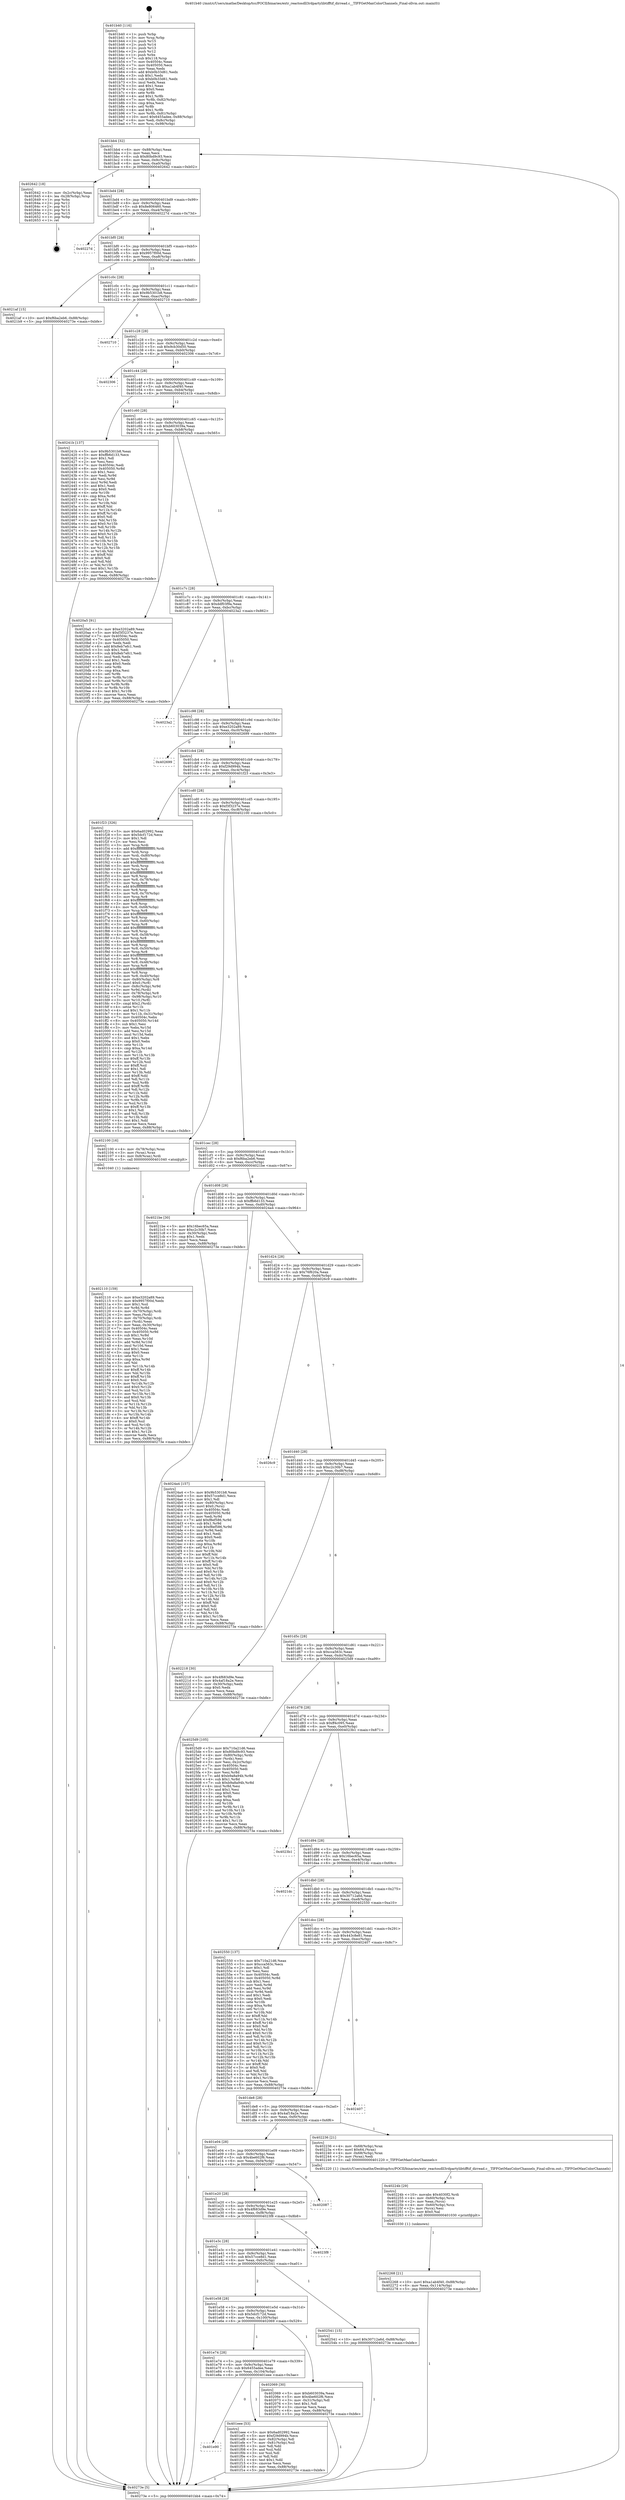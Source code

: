 digraph "0x401b40" {
  label = "0x401b40 (/mnt/c/Users/mathe/Desktop/tcc/POCII/binaries/extr_reactosdll3rdpartylibtifftif_dirread.c__TIFFGetMaxColorChannels_Final-ollvm.out::main(0))"
  labelloc = "t"
  node[shape=record]

  Entry [label="",width=0.3,height=0.3,shape=circle,fillcolor=black,style=filled]
  "0x401bb4" [label="{
     0x401bb4 [32]\l
     | [instrs]\l
     &nbsp;&nbsp;0x401bb4 \<+6\>: mov -0x88(%rbp),%eax\l
     &nbsp;&nbsp;0x401bba \<+2\>: mov %eax,%ecx\l
     &nbsp;&nbsp;0x401bbc \<+6\>: sub $0x80bd9c93,%ecx\l
     &nbsp;&nbsp;0x401bc2 \<+6\>: mov %eax,-0x9c(%rbp)\l
     &nbsp;&nbsp;0x401bc8 \<+6\>: mov %ecx,-0xa0(%rbp)\l
     &nbsp;&nbsp;0x401bce \<+6\>: je 0000000000402642 \<main+0xb02\>\l
  }"]
  "0x402642" [label="{
     0x402642 [18]\l
     | [instrs]\l
     &nbsp;&nbsp;0x402642 \<+3\>: mov -0x2c(%rbp),%eax\l
     &nbsp;&nbsp;0x402645 \<+4\>: lea -0x28(%rbp),%rsp\l
     &nbsp;&nbsp;0x402649 \<+1\>: pop %rbx\l
     &nbsp;&nbsp;0x40264a \<+2\>: pop %r12\l
     &nbsp;&nbsp;0x40264c \<+2\>: pop %r13\l
     &nbsp;&nbsp;0x40264e \<+2\>: pop %r14\l
     &nbsp;&nbsp;0x402650 \<+2\>: pop %r15\l
     &nbsp;&nbsp;0x402652 \<+1\>: pop %rbp\l
     &nbsp;&nbsp;0x402653 \<+1\>: ret\l
  }"]
  "0x401bd4" [label="{
     0x401bd4 [28]\l
     | [instrs]\l
     &nbsp;&nbsp;0x401bd4 \<+5\>: jmp 0000000000401bd9 \<main+0x99\>\l
     &nbsp;&nbsp;0x401bd9 \<+6\>: mov -0x9c(%rbp),%eax\l
     &nbsp;&nbsp;0x401bdf \<+5\>: sub $0x8e806460,%eax\l
     &nbsp;&nbsp;0x401be4 \<+6\>: mov %eax,-0xa4(%rbp)\l
     &nbsp;&nbsp;0x401bea \<+6\>: je 000000000040227d \<main+0x73d\>\l
  }"]
  Exit [label="",width=0.3,height=0.3,shape=circle,fillcolor=black,style=filled,peripheries=2]
  "0x40227d" [label="{
     0x40227d\l
  }", style=dashed]
  "0x401bf0" [label="{
     0x401bf0 [28]\l
     | [instrs]\l
     &nbsp;&nbsp;0x401bf0 \<+5\>: jmp 0000000000401bf5 \<main+0xb5\>\l
     &nbsp;&nbsp;0x401bf5 \<+6\>: mov -0x9c(%rbp),%eax\l
     &nbsp;&nbsp;0x401bfb \<+5\>: sub $0x9957f00d,%eax\l
     &nbsp;&nbsp;0x401c00 \<+6\>: mov %eax,-0xa8(%rbp)\l
     &nbsp;&nbsp;0x401c06 \<+6\>: je 00000000004021af \<main+0x66f\>\l
  }"]
  "0x402268" [label="{
     0x402268 [21]\l
     | [instrs]\l
     &nbsp;&nbsp;0x402268 \<+10\>: movl $0xa1ab4f40,-0x88(%rbp)\l
     &nbsp;&nbsp;0x402272 \<+6\>: mov %eax,-0x114(%rbp)\l
     &nbsp;&nbsp;0x402278 \<+5\>: jmp 000000000040273e \<main+0xbfe\>\l
  }"]
  "0x4021af" [label="{
     0x4021af [15]\l
     | [instrs]\l
     &nbsp;&nbsp;0x4021af \<+10\>: movl $0xf6ba2eb6,-0x88(%rbp)\l
     &nbsp;&nbsp;0x4021b9 \<+5\>: jmp 000000000040273e \<main+0xbfe\>\l
  }"]
  "0x401c0c" [label="{
     0x401c0c [28]\l
     | [instrs]\l
     &nbsp;&nbsp;0x401c0c \<+5\>: jmp 0000000000401c11 \<main+0xd1\>\l
     &nbsp;&nbsp;0x401c11 \<+6\>: mov -0x9c(%rbp),%eax\l
     &nbsp;&nbsp;0x401c17 \<+5\>: sub $0x9b5301b8,%eax\l
     &nbsp;&nbsp;0x401c1c \<+6\>: mov %eax,-0xac(%rbp)\l
     &nbsp;&nbsp;0x401c22 \<+6\>: je 0000000000402710 \<main+0xbd0\>\l
  }"]
  "0x40224b" [label="{
     0x40224b [29]\l
     | [instrs]\l
     &nbsp;&nbsp;0x40224b \<+10\>: movabs $0x4030f2,%rdi\l
     &nbsp;&nbsp;0x402255 \<+4\>: mov -0x60(%rbp),%rcx\l
     &nbsp;&nbsp;0x402259 \<+2\>: mov %eax,(%rcx)\l
     &nbsp;&nbsp;0x40225b \<+4\>: mov -0x60(%rbp),%rcx\l
     &nbsp;&nbsp;0x40225f \<+2\>: mov (%rcx),%esi\l
     &nbsp;&nbsp;0x402261 \<+2\>: mov $0x0,%al\l
     &nbsp;&nbsp;0x402263 \<+5\>: call 0000000000401030 \<printf@plt\>\l
     | [calls]\l
     &nbsp;&nbsp;0x401030 \{1\} (unknown)\l
  }"]
  "0x402710" [label="{
     0x402710\l
  }", style=dashed]
  "0x401c28" [label="{
     0x401c28 [28]\l
     | [instrs]\l
     &nbsp;&nbsp;0x401c28 \<+5\>: jmp 0000000000401c2d \<main+0xed\>\l
     &nbsp;&nbsp;0x401c2d \<+6\>: mov -0x9c(%rbp),%eax\l
     &nbsp;&nbsp;0x401c33 \<+5\>: sub $0x9cb30d50,%eax\l
     &nbsp;&nbsp;0x401c38 \<+6\>: mov %eax,-0xb0(%rbp)\l
     &nbsp;&nbsp;0x401c3e \<+6\>: je 0000000000402306 \<main+0x7c6\>\l
  }"]
  "0x402110" [label="{
     0x402110 [159]\l
     | [instrs]\l
     &nbsp;&nbsp;0x402110 \<+5\>: mov $0xe3202a89,%ecx\l
     &nbsp;&nbsp;0x402115 \<+5\>: mov $0x9957f00d,%edx\l
     &nbsp;&nbsp;0x40211a \<+3\>: mov $0x1,%sil\l
     &nbsp;&nbsp;0x40211d \<+3\>: xor %r8d,%r8d\l
     &nbsp;&nbsp;0x402120 \<+4\>: mov -0x70(%rbp),%rdi\l
     &nbsp;&nbsp;0x402124 \<+2\>: mov %eax,(%rdi)\l
     &nbsp;&nbsp;0x402126 \<+4\>: mov -0x70(%rbp),%rdi\l
     &nbsp;&nbsp;0x40212a \<+2\>: mov (%rdi),%eax\l
     &nbsp;&nbsp;0x40212c \<+3\>: mov %eax,-0x30(%rbp)\l
     &nbsp;&nbsp;0x40212f \<+7\>: mov 0x40504c,%eax\l
     &nbsp;&nbsp;0x402136 \<+8\>: mov 0x405050,%r9d\l
     &nbsp;&nbsp;0x40213e \<+4\>: sub $0x1,%r8d\l
     &nbsp;&nbsp;0x402142 \<+3\>: mov %eax,%r10d\l
     &nbsp;&nbsp;0x402145 \<+3\>: add %r8d,%r10d\l
     &nbsp;&nbsp;0x402148 \<+4\>: imul %r10d,%eax\l
     &nbsp;&nbsp;0x40214c \<+3\>: and $0x1,%eax\l
     &nbsp;&nbsp;0x40214f \<+3\>: cmp $0x0,%eax\l
     &nbsp;&nbsp;0x402152 \<+4\>: sete %r11b\l
     &nbsp;&nbsp;0x402156 \<+4\>: cmp $0xa,%r9d\l
     &nbsp;&nbsp;0x40215a \<+3\>: setl %bl\l
     &nbsp;&nbsp;0x40215d \<+3\>: mov %r11b,%r14b\l
     &nbsp;&nbsp;0x402160 \<+4\>: xor $0xff,%r14b\l
     &nbsp;&nbsp;0x402164 \<+3\>: mov %bl,%r15b\l
     &nbsp;&nbsp;0x402167 \<+4\>: xor $0xff,%r15b\l
     &nbsp;&nbsp;0x40216b \<+4\>: xor $0x0,%sil\l
     &nbsp;&nbsp;0x40216f \<+3\>: mov %r14b,%r12b\l
     &nbsp;&nbsp;0x402172 \<+4\>: and $0x0,%r12b\l
     &nbsp;&nbsp;0x402176 \<+3\>: and %sil,%r11b\l
     &nbsp;&nbsp;0x402179 \<+3\>: mov %r15b,%r13b\l
     &nbsp;&nbsp;0x40217c \<+4\>: and $0x0,%r13b\l
     &nbsp;&nbsp;0x402180 \<+3\>: and %sil,%bl\l
     &nbsp;&nbsp;0x402183 \<+3\>: or %r11b,%r12b\l
     &nbsp;&nbsp;0x402186 \<+3\>: or %bl,%r13b\l
     &nbsp;&nbsp;0x402189 \<+3\>: xor %r13b,%r12b\l
     &nbsp;&nbsp;0x40218c \<+3\>: or %r15b,%r14b\l
     &nbsp;&nbsp;0x40218f \<+4\>: xor $0xff,%r14b\l
     &nbsp;&nbsp;0x402193 \<+4\>: or $0x0,%sil\l
     &nbsp;&nbsp;0x402197 \<+3\>: and %sil,%r14b\l
     &nbsp;&nbsp;0x40219a \<+3\>: or %r14b,%r12b\l
     &nbsp;&nbsp;0x40219d \<+4\>: test $0x1,%r12b\l
     &nbsp;&nbsp;0x4021a1 \<+3\>: cmovne %edx,%ecx\l
     &nbsp;&nbsp;0x4021a4 \<+6\>: mov %ecx,-0x88(%rbp)\l
     &nbsp;&nbsp;0x4021aa \<+5\>: jmp 000000000040273e \<main+0xbfe\>\l
  }"]
  "0x402306" [label="{
     0x402306\l
  }", style=dashed]
  "0x401c44" [label="{
     0x401c44 [28]\l
     | [instrs]\l
     &nbsp;&nbsp;0x401c44 \<+5\>: jmp 0000000000401c49 \<main+0x109\>\l
     &nbsp;&nbsp;0x401c49 \<+6\>: mov -0x9c(%rbp),%eax\l
     &nbsp;&nbsp;0x401c4f \<+5\>: sub $0xa1ab4f40,%eax\l
     &nbsp;&nbsp;0x401c54 \<+6\>: mov %eax,-0xb4(%rbp)\l
     &nbsp;&nbsp;0x401c5a \<+6\>: je 000000000040241b \<main+0x8db\>\l
  }"]
  "0x401b40" [label="{
     0x401b40 [116]\l
     | [instrs]\l
     &nbsp;&nbsp;0x401b40 \<+1\>: push %rbp\l
     &nbsp;&nbsp;0x401b41 \<+3\>: mov %rsp,%rbp\l
     &nbsp;&nbsp;0x401b44 \<+2\>: push %r15\l
     &nbsp;&nbsp;0x401b46 \<+2\>: push %r14\l
     &nbsp;&nbsp;0x401b48 \<+2\>: push %r13\l
     &nbsp;&nbsp;0x401b4a \<+2\>: push %r12\l
     &nbsp;&nbsp;0x401b4c \<+1\>: push %rbx\l
     &nbsp;&nbsp;0x401b4d \<+7\>: sub $0x118,%rsp\l
     &nbsp;&nbsp;0x401b54 \<+7\>: mov 0x40504c,%eax\l
     &nbsp;&nbsp;0x401b5b \<+7\>: mov 0x405050,%ecx\l
     &nbsp;&nbsp;0x401b62 \<+2\>: mov %eax,%edx\l
     &nbsp;&nbsp;0x401b64 \<+6\>: add $0xb0b33d61,%edx\l
     &nbsp;&nbsp;0x401b6a \<+3\>: sub $0x1,%edx\l
     &nbsp;&nbsp;0x401b6d \<+6\>: sub $0xb0b33d61,%edx\l
     &nbsp;&nbsp;0x401b73 \<+3\>: imul %edx,%eax\l
     &nbsp;&nbsp;0x401b76 \<+3\>: and $0x1,%eax\l
     &nbsp;&nbsp;0x401b79 \<+3\>: cmp $0x0,%eax\l
     &nbsp;&nbsp;0x401b7c \<+4\>: sete %r8b\l
     &nbsp;&nbsp;0x401b80 \<+4\>: and $0x1,%r8b\l
     &nbsp;&nbsp;0x401b84 \<+7\>: mov %r8b,-0x82(%rbp)\l
     &nbsp;&nbsp;0x401b8b \<+3\>: cmp $0xa,%ecx\l
     &nbsp;&nbsp;0x401b8e \<+4\>: setl %r8b\l
     &nbsp;&nbsp;0x401b92 \<+4\>: and $0x1,%r8b\l
     &nbsp;&nbsp;0x401b96 \<+7\>: mov %r8b,-0x81(%rbp)\l
     &nbsp;&nbsp;0x401b9d \<+10\>: movl $0x6455adee,-0x88(%rbp)\l
     &nbsp;&nbsp;0x401ba7 \<+6\>: mov %edi,-0x8c(%rbp)\l
     &nbsp;&nbsp;0x401bad \<+7\>: mov %rsi,-0x98(%rbp)\l
  }"]
  "0x40241b" [label="{
     0x40241b [137]\l
     | [instrs]\l
     &nbsp;&nbsp;0x40241b \<+5\>: mov $0x9b5301b8,%eax\l
     &nbsp;&nbsp;0x402420 \<+5\>: mov $0xffb6d133,%ecx\l
     &nbsp;&nbsp;0x402425 \<+2\>: mov $0x1,%dl\l
     &nbsp;&nbsp;0x402427 \<+2\>: xor %esi,%esi\l
     &nbsp;&nbsp;0x402429 \<+7\>: mov 0x40504c,%edi\l
     &nbsp;&nbsp;0x402430 \<+8\>: mov 0x405050,%r8d\l
     &nbsp;&nbsp;0x402438 \<+3\>: sub $0x1,%esi\l
     &nbsp;&nbsp;0x40243b \<+3\>: mov %edi,%r9d\l
     &nbsp;&nbsp;0x40243e \<+3\>: add %esi,%r9d\l
     &nbsp;&nbsp;0x402441 \<+4\>: imul %r9d,%edi\l
     &nbsp;&nbsp;0x402445 \<+3\>: and $0x1,%edi\l
     &nbsp;&nbsp;0x402448 \<+3\>: cmp $0x0,%edi\l
     &nbsp;&nbsp;0x40244b \<+4\>: sete %r10b\l
     &nbsp;&nbsp;0x40244f \<+4\>: cmp $0xa,%r8d\l
     &nbsp;&nbsp;0x402453 \<+4\>: setl %r11b\l
     &nbsp;&nbsp;0x402457 \<+3\>: mov %r10b,%bl\l
     &nbsp;&nbsp;0x40245a \<+3\>: xor $0xff,%bl\l
     &nbsp;&nbsp;0x40245d \<+3\>: mov %r11b,%r14b\l
     &nbsp;&nbsp;0x402460 \<+4\>: xor $0xff,%r14b\l
     &nbsp;&nbsp;0x402464 \<+3\>: xor $0x0,%dl\l
     &nbsp;&nbsp;0x402467 \<+3\>: mov %bl,%r15b\l
     &nbsp;&nbsp;0x40246a \<+4\>: and $0x0,%r15b\l
     &nbsp;&nbsp;0x40246e \<+3\>: and %dl,%r10b\l
     &nbsp;&nbsp;0x402471 \<+3\>: mov %r14b,%r12b\l
     &nbsp;&nbsp;0x402474 \<+4\>: and $0x0,%r12b\l
     &nbsp;&nbsp;0x402478 \<+3\>: and %dl,%r11b\l
     &nbsp;&nbsp;0x40247b \<+3\>: or %r10b,%r15b\l
     &nbsp;&nbsp;0x40247e \<+3\>: or %r11b,%r12b\l
     &nbsp;&nbsp;0x402481 \<+3\>: xor %r12b,%r15b\l
     &nbsp;&nbsp;0x402484 \<+3\>: or %r14b,%bl\l
     &nbsp;&nbsp;0x402487 \<+3\>: xor $0xff,%bl\l
     &nbsp;&nbsp;0x40248a \<+3\>: or $0x0,%dl\l
     &nbsp;&nbsp;0x40248d \<+2\>: and %dl,%bl\l
     &nbsp;&nbsp;0x40248f \<+3\>: or %bl,%r15b\l
     &nbsp;&nbsp;0x402492 \<+4\>: test $0x1,%r15b\l
     &nbsp;&nbsp;0x402496 \<+3\>: cmovne %ecx,%eax\l
     &nbsp;&nbsp;0x402499 \<+6\>: mov %eax,-0x88(%rbp)\l
     &nbsp;&nbsp;0x40249f \<+5\>: jmp 000000000040273e \<main+0xbfe\>\l
  }"]
  "0x401c60" [label="{
     0x401c60 [28]\l
     | [instrs]\l
     &nbsp;&nbsp;0x401c60 \<+5\>: jmp 0000000000401c65 \<main+0x125\>\l
     &nbsp;&nbsp;0x401c65 \<+6\>: mov -0x9c(%rbp),%eax\l
     &nbsp;&nbsp;0x401c6b \<+5\>: sub $0xb603039a,%eax\l
     &nbsp;&nbsp;0x401c70 \<+6\>: mov %eax,-0xb8(%rbp)\l
     &nbsp;&nbsp;0x401c76 \<+6\>: je 00000000004020a5 \<main+0x565\>\l
  }"]
  "0x40273e" [label="{
     0x40273e [5]\l
     | [instrs]\l
     &nbsp;&nbsp;0x40273e \<+5\>: jmp 0000000000401bb4 \<main+0x74\>\l
  }"]
  "0x4020a5" [label="{
     0x4020a5 [91]\l
     | [instrs]\l
     &nbsp;&nbsp;0x4020a5 \<+5\>: mov $0xe3202a89,%eax\l
     &nbsp;&nbsp;0x4020aa \<+5\>: mov $0xf3f3237e,%ecx\l
     &nbsp;&nbsp;0x4020af \<+7\>: mov 0x40504c,%edx\l
     &nbsp;&nbsp;0x4020b6 \<+7\>: mov 0x405050,%esi\l
     &nbsp;&nbsp;0x4020bd \<+2\>: mov %edx,%edi\l
     &nbsp;&nbsp;0x4020bf \<+6\>: add $0x8eb7efc1,%edi\l
     &nbsp;&nbsp;0x4020c5 \<+3\>: sub $0x1,%edi\l
     &nbsp;&nbsp;0x4020c8 \<+6\>: sub $0x8eb7efc1,%edi\l
     &nbsp;&nbsp;0x4020ce \<+3\>: imul %edi,%edx\l
     &nbsp;&nbsp;0x4020d1 \<+3\>: and $0x1,%edx\l
     &nbsp;&nbsp;0x4020d4 \<+3\>: cmp $0x0,%edx\l
     &nbsp;&nbsp;0x4020d7 \<+4\>: sete %r8b\l
     &nbsp;&nbsp;0x4020db \<+3\>: cmp $0xa,%esi\l
     &nbsp;&nbsp;0x4020de \<+4\>: setl %r9b\l
     &nbsp;&nbsp;0x4020e2 \<+3\>: mov %r8b,%r10b\l
     &nbsp;&nbsp;0x4020e5 \<+3\>: and %r9b,%r10b\l
     &nbsp;&nbsp;0x4020e8 \<+3\>: xor %r9b,%r8b\l
     &nbsp;&nbsp;0x4020eb \<+3\>: or %r8b,%r10b\l
     &nbsp;&nbsp;0x4020ee \<+4\>: test $0x1,%r10b\l
     &nbsp;&nbsp;0x4020f2 \<+3\>: cmovne %ecx,%eax\l
     &nbsp;&nbsp;0x4020f5 \<+6\>: mov %eax,-0x88(%rbp)\l
     &nbsp;&nbsp;0x4020fb \<+5\>: jmp 000000000040273e \<main+0xbfe\>\l
  }"]
  "0x401c7c" [label="{
     0x401c7c [28]\l
     | [instrs]\l
     &nbsp;&nbsp;0x401c7c \<+5\>: jmp 0000000000401c81 \<main+0x141\>\l
     &nbsp;&nbsp;0x401c81 \<+6\>: mov -0x9c(%rbp),%eax\l
     &nbsp;&nbsp;0x401c87 \<+5\>: sub $0xddf03f9a,%eax\l
     &nbsp;&nbsp;0x401c8c \<+6\>: mov %eax,-0xbc(%rbp)\l
     &nbsp;&nbsp;0x401c92 \<+6\>: je 00000000004023a2 \<main+0x862\>\l
  }"]
  "0x401e90" [label="{
     0x401e90\l
  }", style=dashed]
  "0x4023a2" [label="{
     0x4023a2\l
  }", style=dashed]
  "0x401c98" [label="{
     0x401c98 [28]\l
     | [instrs]\l
     &nbsp;&nbsp;0x401c98 \<+5\>: jmp 0000000000401c9d \<main+0x15d\>\l
     &nbsp;&nbsp;0x401c9d \<+6\>: mov -0x9c(%rbp),%eax\l
     &nbsp;&nbsp;0x401ca3 \<+5\>: sub $0xe3202a89,%eax\l
     &nbsp;&nbsp;0x401ca8 \<+6\>: mov %eax,-0xc0(%rbp)\l
     &nbsp;&nbsp;0x401cae \<+6\>: je 0000000000402699 \<main+0xb59\>\l
  }"]
  "0x401eee" [label="{
     0x401eee [53]\l
     | [instrs]\l
     &nbsp;&nbsp;0x401eee \<+5\>: mov $0x6ad02992,%eax\l
     &nbsp;&nbsp;0x401ef3 \<+5\>: mov $0xf29d994b,%ecx\l
     &nbsp;&nbsp;0x401ef8 \<+6\>: mov -0x82(%rbp),%dl\l
     &nbsp;&nbsp;0x401efe \<+7\>: mov -0x81(%rbp),%sil\l
     &nbsp;&nbsp;0x401f05 \<+3\>: mov %dl,%dil\l
     &nbsp;&nbsp;0x401f08 \<+3\>: and %sil,%dil\l
     &nbsp;&nbsp;0x401f0b \<+3\>: xor %sil,%dl\l
     &nbsp;&nbsp;0x401f0e \<+3\>: or %dl,%dil\l
     &nbsp;&nbsp;0x401f11 \<+4\>: test $0x1,%dil\l
     &nbsp;&nbsp;0x401f15 \<+3\>: cmovne %ecx,%eax\l
     &nbsp;&nbsp;0x401f18 \<+6\>: mov %eax,-0x88(%rbp)\l
     &nbsp;&nbsp;0x401f1e \<+5\>: jmp 000000000040273e \<main+0xbfe\>\l
  }"]
  "0x402699" [label="{
     0x402699\l
  }", style=dashed]
  "0x401cb4" [label="{
     0x401cb4 [28]\l
     | [instrs]\l
     &nbsp;&nbsp;0x401cb4 \<+5\>: jmp 0000000000401cb9 \<main+0x179\>\l
     &nbsp;&nbsp;0x401cb9 \<+6\>: mov -0x9c(%rbp),%eax\l
     &nbsp;&nbsp;0x401cbf \<+5\>: sub $0xf29d994b,%eax\l
     &nbsp;&nbsp;0x401cc4 \<+6\>: mov %eax,-0xc4(%rbp)\l
     &nbsp;&nbsp;0x401cca \<+6\>: je 0000000000401f23 \<main+0x3e3\>\l
  }"]
  "0x401e74" [label="{
     0x401e74 [28]\l
     | [instrs]\l
     &nbsp;&nbsp;0x401e74 \<+5\>: jmp 0000000000401e79 \<main+0x339\>\l
     &nbsp;&nbsp;0x401e79 \<+6\>: mov -0x9c(%rbp),%eax\l
     &nbsp;&nbsp;0x401e7f \<+5\>: sub $0x6455adee,%eax\l
     &nbsp;&nbsp;0x401e84 \<+6\>: mov %eax,-0x104(%rbp)\l
     &nbsp;&nbsp;0x401e8a \<+6\>: je 0000000000401eee \<main+0x3ae\>\l
  }"]
  "0x401f23" [label="{
     0x401f23 [326]\l
     | [instrs]\l
     &nbsp;&nbsp;0x401f23 \<+5\>: mov $0x6ad02992,%eax\l
     &nbsp;&nbsp;0x401f28 \<+5\>: mov $0x5dcf172d,%ecx\l
     &nbsp;&nbsp;0x401f2d \<+2\>: mov $0x1,%dl\l
     &nbsp;&nbsp;0x401f2f \<+2\>: xor %esi,%esi\l
     &nbsp;&nbsp;0x401f31 \<+3\>: mov %rsp,%rdi\l
     &nbsp;&nbsp;0x401f34 \<+4\>: add $0xfffffffffffffff0,%rdi\l
     &nbsp;&nbsp;0x401f38 \<+3\>: mov %rdi,%rsp\l
     &nbsp;&nbsp;0x401f3b \<+4\>: mov %rdi,-0x80(%rbp)\l
     &nbsp;&nbsp;0x401f3f \<+3\>: mov %rsp,%rdi\l
     &nbsp;&nbsp;0x401f42 \<+4\>: add $0xfffffffffffffff0,%rdi\l
     &nbsp;&nbsp;0x401f46 \<+3\>: mov %rdi,%rsp\l
     &nbsp;&nbsp;0x401f49 \<+3\>: mov %rsp,%r8\l
     &nbsp;&nbsp;0x401f4c \<+4\>: add $0xfffffffffffffff0,%r8\l
     &nbsp;&nbsp;0x401f50 \<+3\>: mov %r8,%rsp\l
     &nbsp;&nbsp;0x401f53 \<+4\>: mov %r8,-0x78(%rbp)\l
     &nbsp;&nbsp;0x401f57 \<+3\>: mov %rsp,%r8\l
     &nbsp;&nbsp;0x401f5a \<+4\>: add $0xfffffffffffffff0,%r8\l
     &nbsp;&nbsp;0x401f5e \<+3\>: mov %r8,%rsp\l
     &nbsp;&nbsp;0x401f61 \<+4\>: mov %r8,-0x70(%rbp)\l
     &nbsp;&nbsp;0x401f65 \<+3\>: mov %rsp,%r8\l
     &nbsp;&nbsp;0x401f68 \<+4\>: add $0xfffffffffffffff0,%r8\l
     &nbsp;&nbsp;0x401f6c \<+3\>: mov %r8,%rsp\l
     &nbsp;&nbsp;0x401f6f \<+4\>: mov %r8,-0x68(%rbp)\l
     &nbsp;&nbsp;0x401f73 \<+3\>: mov %rsp,%r8\l
     &nbsp;&nbsp;0x401f76 \<+4\>: add $0xfffffffffffffff0,%r8\l
     &nbsp;&nbsp;0x401f7a \<+3\>: mov %r8,%rsp\l
     &nbsp;&nbsp;0x401f7d \<+4\>: mov %r8,-0x60(%rbp)\l
     &nbsp;&nbsp;0x401f81 \<+3\>: mov %rsp,%r8\l
     &nbsp;&nbsp;0x401f84 \<+4\>: add $0xfffffffffffffff0,%r8\l
     &nbsp;&nbsp;0x401f88 \<+3\>: mov %r8,%rsp\l
     &nbsp;&nbsp;0x401f8b \<+4\>: mov %r8,-0x58(%rbp)\l
     &nbsp;&nbsp;0x401f8f \<+3\>: mov %rsp,%r8\l
     &nbsp;&nbsp;0x401f92 \<+4\>: add $0xfffffffffffffff0,%r8\l
     &nbsp;&nbsp;0x401f96 \<+3\>: mov %r8,%rsp\l
     &nbsp;&nbsp;0x401f99 \<+4\>: mov %r8,-0x50(%rbp)\l
     &nbsp;&nbsp;0x401f9d \<+3\>: mov %rsp,%r8\l
     &nbsp;&nbsp;0x401fa0 \<+4\>: add $0xfffffffffffffff0,%r8\l
     &nbsp;&nbsp;0x401fa4 \<+3\>: mov %r8,%rsp\l
     &nbsp;&nbsp;0x401fa7 \<+4\>: mov %r8,-0x48(%rbp)\l
     &nbsp;&nbsp;0x401fab \<+3\>: mov %rsp,%r8\l
     &nbsp;&nbsp;0x401fae \<+4\>: add $0xfffffffffffffff0,%r8\l
     &nbsp;&nbsp;0x401fb2 \<+3\>: mov %r8,%rsp\l
     &nbsp;&nbsp;0x401fb5 \<+4\>: mov %r8,-0x40(%rbp)\l
     &nbsp;&nbsp;0x401fb9 \<+4\>: mov -0x80(%rbp),%r8\l
     &nbsp;&nbsp;0x401fbd \<+7\>: movl $0x0,(%r8)\l
     &nbsp;&nbsp;0x401fc4 \<+7\>: mov -0x8c(%rbp),%r9d\l
     &nbsp;&nbsp;0x401fcb \<+3\>: mov %r9d,(%rdi)\l
     &nbsp;&nbsp;0x401fce \<+4\>: mov -0x78(%rbp),%r8\l
     &nbsp;&nbsp;0x401fd2 \<+7\>: mov -0x98(%rbp),%r10\l
     &nbsp;&nbsp;0x401fd9 \<+3\>: mov %r10,(%r8)\l
     &nbsp;&nbsp;0x401fdc \<+3\>: cmpl $0x2,(%rdi)\l
     &nbsp;&nbsp;0x401fdf \<+4\>: setne %r11b\l
     &nbsp;&nbsp;0x401fe3 \<+4\>: and $0x1,%r11b\l
     &nbsp;&nbsp;0x401fe7 \<+4\>: mov %r11b,-0x31(%rbp)\l
     &nbsp;&nbsp;0x401feb \<+7\>: mov 0x40504c,%ebx\l
     &nbsp;&nbsp;0x401ff2 \<+8\>: mov 0x405050,%r14d\l
     &nbsp;&nbsp;0x401ffa \<+3\>: sub $0x1,%esi\l
     &nbsp;&nbsp;0x401ffd \<+3\>: mov %ebx,%r15d\l
     &nbsp;&nbsp;0x402000 \<+3\>: add %esi,%r15d\l
     &nbsp;&nbsp;0x402003 \<+4\>: imul %r15d,%ebx\l
     &nbsp;&nbsp;0x402007 \<+3\>: and $0x1,%ebx\l
     &nbsp;&nbsp;0x40200a \<+3\>: cmp $0x0,%ebx\l
     &nbsp;&nbsp;0x40200d \<+4\>: sete %r11b\l
     &nbsp;&nbsp;0x402011 \<+4\>: cmp $0xa,%r14d\l
     &nbsp;&nbsp;0x402015 \<+4\>: setl %r12b\l
     &nbsp;&nbsp;0x402019 \<+3\>: mov %r11b,%r13b\l
     &nbsp;&nbsp;0x40201c \<+4\>: xor $0xff,%r13b\l
     &nbsp;&nbsp;0x402020 \<+3\>: mov %r12b,%sil\l
     &nbsp;&nbsp;0x402023 \<+4\>: xor $0xff,%sil\l
     &nbsp;&nbsp;0x402027 \<+3\>: xor $0x1,%dl\l
     &nbsp;&nbsp;0x40202a \<+3\>: mov %r13b,%dil\l
     &nbsp;&nbsp;0x40202d \<+4\>: and $0xff,%dil\l
     &nbsp;&nbsp;0x402031 \<+3\>: and %dl,%r11b\l
     &nbsp;&nbsp;0x402034 \<+3\>: mov %sil,%r8b\l
     &nbsp;&nbsp;0x402037 \<+4\>: and $0xff,%r8b\l
     &nbsp;&nbsp;0x40203b \<+3\>: and %dl,%r12b\l
     &nbsp;&nbsp;0x40203e \<+3\>: or %r11b,%dil\l
     &nbsp;&nbsp;0x402041 \<+3\>: or %r12b,%r8b\l
     &nbsp;&nbsp;0x402044 \<+3\>: xor %r8b,%dil\l
     &nbsp;&nbsp;0x402047 \<+3\>: or %sil,%r13b\l
     &nbsp;&nbsp;0x40204a \<+4\>: xor $0xff,%r13b\l
     &nbsp;&nbsp;0x40204e \<+3\>: or $0x1,%dl\l
     &nbsp;&nbsp;0x402051 \<+3\>: and %dl,%r13b\l
     &nbsp;&nbsp;0x402054 \<+3\>: or %r13b,%dil\l
     &nbsp;&nbsp;0x402057 \<+4\>: test $0x1,%dil\l
     &nbsp;&nbsp;0x40205b \<+3\>: cmovne %ecx,%eax\l
     &nbsp;&nbsp;0x40205e \<+6\>: mov %eax,-0x88(%rbp)\l
     &nbsp;&nbsp;0x402064 \<+5\>: jmp 000000000040273e \<main+0xbfe\>\l
  }"]
  "0x401cd0" [label="{
     0x401cd0 [28]\l
     | [instrs]\l
     &nbsp;&nbsp;0x401cd0 \<+5\>: jmp 0000000000401cd5 \<main+0x195\>\l
     &nbsp;&nbsp;0x401cd5 \<+6\>: mov -0x9c(%rbp),%eax\l
     &nbsp;&nbsp;0x401cdb \<+5\>: sub $0xf3f3237e,%eax\l
     &nbsp;&nbsp;0x401ce0 \<+6\>: mov %eax,-0xc8(%rbp)\l
     &nbsp;&nbsp;0x401ce6 \<+6\>: je 0000000000402100 \<main+0x5c0\>\l
  }"]
  "0x402069" [label="{
     0x402069 [30]\l
     | [instrs]\l
     &nbsp;&nbsp;0x402069 \<+5\>: mov $0xb603039a,%eax\l
     &nbsp;&nbsp;0x40206e \<+5\>: mov $0x4be602f6,%ecx\l
     &nbsp;&nbsp;0x402073 \<+3\>: mov -0x31(%rbp),%dl\l
     &nbsp;&nbsp;0x402076 \<+3\>: test $0x1,%dl\l
     &nbsp;&nbsp;0x402079 \<+3\>: cmovne %ecx,%eax\l
     &nbsp;&nbsp;0x40207c \<+6\>: mov %eax,-0x88(%rbp)\l
     &nbsp;&nbsp;0x402082 \<+5\>: jmp 000000000040273e \<main+0xbfe\>\l
  }"]
  "0x402100" [label="{
     0x402100 [16]\l
     | [instrs]\l
     &nbsp;&nbsp;0x402100 \<+4\>: mov -0x78(%rbp),%rax\l
     &nbsp;&nbsp;0x402104 \<+3\>: mov (%rax),%rax\l
     &nbsp;&nbsp;0x402107 \<+4\>: mov 0x8(%rax),%rdi\l
     &nbsp;&nbsp;0x40210b \<+5\>: call 0000000000401040 \<atoi@plt\>\l
     | [calls]\l
     &nbsp;&nbsp;0x401040 \{1\} (unknown)\l
  }"]
  "0x401cec" [label="{
     0x401cec [28]\l
     | [instrs]\l
     &nbsp;&nbsp;0x401cec \<+5\>: jmp 0000000000401cf1 \<main+0x1b1\>\l
     &nbsp;&nbsp;0x401cf1 \<+6\>: mov -0x9c(%rbp),%eax\l
     &nbsp;&nbsp;0x401cf7 \<+5\>: sub $0xf6ba2eb6,%eax\l
     &nbsp;&nbsp;0x401cfc \<+6\>: mov %eax,-0xcc(%rbp)\l
     &nbsp;&nbsp;0x401d02 \<+6\>: je 00000000004021be \<main+0x67e\>\l
  }"]
  "0x401e58" [label="{
     0x401e58 [28]\l
     | [instrs]\l
     &nbsp;&nbsp;0x401e58 \<+5\>: jmp 0000000000401e5d \<main+0x31d\>\l
     &nbsp;&nbsp;0x401e5d \<+6\>: mov -0x9c(%rbp),%eax\l
     &nbsp;&nbsp;0x401e63 \<+5\>: sub $0x5dcf172d,%eax\l
     &nbsp;&nbsp;0x401e68 \<+6\>: mov %eax,-0x100(%rbp)\l
     &nbsp;&nbsp;0x401e6e \<+6\>: je 0000000000402069 \<main+0x529\>\l
  }"]
  "0x4021be" [label="{
     0x4021be [30]\l
     | [instrs]\l
     &nbsp;&nbsp;0x4021be \<+5\>: mov $0x16bec65a,%eax\l
     &nbsp;&nbsp;0x4021c3 \<+5\>: mov $0xc2c30b7,%ecx\l
     &nbsp;&nbsp;0x4021c8 \<+3\>: mov -0x30(%rbp),%edx\l
     &nbsp;&nbsp;0x4021cb \<+3\>: cmp $0x1,%edx\l
     &nbsp;&nbsp;0x4021ce \<+3\>: cmovl %ecx,%eax\l
     &nbsp;&nbsp;0x4021d1 \<+6\>: mov %eax,-0x88(%rbp)\l
     &nbsp;&nbsp;0x4021d7 \<+5\>: jmp 000000000040273e \<main+0xbfe\>\l
  }"]
  "0x401d08" [label="{
     0x401d08 [28]\l
     | [instrs]\l
     &nbsp;&nbsp;0x401d08 \<+5\>: jmp 0000000000401d0d \<main+0x1cd\>\l
     &nbsp;&nbsp;0x401d0d \<+6\>: mov -0x9c(%rbp),%eax\l
     &nbsp;&nbsp;0x401d13 \<+5\>: sub $0xffb6d133,%eax\l
     &nbsp;&nbsp;0x401d18 \<+6\>: mov %eax,-0xd0(%rbp)\l
     &nbsp;&nbsp;0x401d1e \<+6\>: je 00000000004024a4 \<main+0x964\>\l
  }"]
  "0x402541" [label="{
     0x402541 [15]\l
     | [instrs]\l
     &nbsp;&nbsp;0x402541 \<+10\>: movl $0x30712a6d,-0x88(%rbp)\l
     &nbsp;&nbsp;0x40254b \<+5\>: jmp 000000000040273e \<main+0xbfe\>\l
  }"]
  "0x4024a4" [label="{
     0x4024a4 [157]\l
     | [instrs]\l
     &nbsp;&nbsp;0x4024a4 \<+5\>: mov $0x9b5301b8,%eax\l
     &nbsp;&nbsp;0x4024a9 \<+5\>: mov $0x57cce8d1,%ecx\l
     &nbsp;&nbsp;0x4024ae \<+2\>: mov $0x1,%dl\l
     &nbsp;&nbsp;0x4024b0 \<+4\>: mov -0x80(%rbp),%rsi\l
     &nbsp;&nbsp;0x4024b4 \<+6\>: movl $0x0,(%rsi)\l
     &nbsp;&nbsp;0x4024ba \<+7\>: mov 0x40504c,%edi\l
     &nbsp;&nbsp;0x4024c1 \<+8\>: mov 0x405050,%r8d\l
     &nbsp;&nbsp;0x4024c9 \<+3\>: mov %edi,%r9d\l
     &nbsp;&nbsp;0x4024cc \<+7\>: add $0xf8ef586,%r9d\l
     &nbsp;&nbsp;0x4024d3 \<+4\>: sub $0x1,%r9d\l
     &nbsp;&nbsp;0x4024d7 \<+7\>: sub $0xf8ef586,%r9d\l
     &nbsp;&nbsp;0x4024de \<+4\>: imul %r9d,%edi\l
     &nbsp;&nbsp;0x4024e2 \<+3\>: and $0x1,%edi\l
     &nbsp;&nbsp;0x4024e5 \<+3\>: cmp $0x0,%edi\l
     &nbsp;&nbsp;0x4024e8 \<+4\>: sete %r10b\l
     &nbsp;&nbsp;0x4024ec \<+4\>: cmp $0xa,%r8d\l
     &nbsp;&nbsp;0x4024f0 \<+4\>: setl %r11b\l
     &nbsp;&nbsp;0x4024f4 \<+3\>: mov %r10b,%bl\l
     &nbsp;&nbsp;0x4024f7 \<+3\>: xor $0xff,%bl\l
     &nbsp;&nbsp;0x4024fa \<+3\>: mov %r11b,%r14b\l
     &nbsp;&nbsp;0x4024fd \<+4\>: xor $0xff,%r14b\l
     &nbsp;&nbsp;0x402501 \<+3\>: xor $0x0,%dl\l
     &nbsp;&nbsp;0x402504 \<+3\>: mov %bl,%r15b\l
     &nbsp;&nbsp;0x402507 \<+4\>: and $0x0,%r15b\l
     &nbsp;&nbsp;0x40250b \<+3\>: and %dl,%r10b\l
     &nbsp;&nbsp;0x40250e \<+3\>: mov %r14b,%r12b\l
     &nbsp;&nbsp;0x402511 \<+4\>: and $0x0,%r12b\l
     &nbsp;&nbsp;0x402515 \<+3\>: and %dl,%r11b\l
     &nbsp;&nbsp;0x402518 \<+3\>: or %r10b,%r15b\l
     &nbsp;&nbsp;0x40251b \<+3\>: or %r11b,%r12b\l
     &nbsp;&nbsp;0x40251e \<+3\>: xor %r12b,%r15b\l
     &nbsp;&nbsp;0x402521 \<+3\>: or %r14b,%bl\l
     &nbsp;&nbsp;0x402524 \<+3\>: xor $0xff,%bl\l
     &nbsp;&nbsp;0x402527 \<+3\>: or $0x0,%dl\l
     &nbsp;&nbsp;0x40252a \<+2\>: and %dl,%bl\l
     &nbsp;&nbsp;0x40252c \<+3\>: or %bl,%r15b\l
     &nbsp;&nbsp;0x40252f \<+4\>: test $0x1,%r15b\l
     &nbsp;&nbsp;0x402533 \<+3\>: cmovne %ecx,%eax\l
     &nbsp;&nbsp;0x402536 \<+6\>: mov %eax,-0x88(%rbp)\l
     &nbsp;&nbsp;0x40253c \<+5\>: jmp 000000000040273e \<main+0xbfe\>\l
  }"]
  "0x401d24" [label="{
     0x401d24 [28]\l
     | [instrs]\l
     &nbsp;&nbsp;0x401d24 \<+5\>: jmp 0000000000401d29 \<main+0x1e9\>\l
     &nbsp;&nbsp;0x401d29 \<+6\>: mov -0x9c(%rbp),%eax\l
     &nbsp;&nbsp;0x401d2f \<+5\>: sub $0x76f620a,%eax\l
     &nbsp;&nbsp;0x401d34 \<+6\>: mov %eax,-0xd4(%rbp)\l
     &nbsp;&nbsp;0x401d3a \<+6\>: je 00000000004026c9 \<main+0xb89\>\l
  }"]
  "0x401e3c" [label="{
     0x401e3c [28]\l
     | [instrs]\l
     &nbsp;&nbsp;0x401e3c \<+5\>: jmp 0000000000401e41 \<main+0x301\>\l
     &nbsp;&nbsp;0x401e41 \<+6\>: mov -0x9c(%rbp),%eax\l
     &nbsp;&nbsp;0x401e47 \<+5\>: sub $0x57cce8d1,%eax\l
     &nbsp;&nbsp;0x401e4c \<+6\>: mov %eax,-0xfc(%rbp)\l
     &nbsp;&nbsp;0x401e52 \<+6\>: je 0000000000402541 \<main+0xa01\>\l
  }"]
  "0x4026c9" [label="{
     0x4026c9\l
  }", style=dashed]
  "0x401d40" [label="{
     0x401d40 [28]\l
     | [instrs]\l
     &nbsp;&nbsp;0x401d40 \<+5\>: jmp 0000000000401d45 \<main+0x205\>\l
     &nbsp;&nbsp;0x401d45 \<+6\>: mov -0x9c(%rbp),%eax\l
     &nbsp;&nbsp;0x401d4b \<+5\>: sub $0xc2c30b7,%eax\l
     &nbsp;&nbsp;0x401d50 \<+6\>: mov %eax,-0xd8(%rbp)\l
     &nbsp;&nbsp;0x401d56 \<+6\>: je 0000000000402218 \<main+0x6d8\>\l
  }"]
  "0x4023f8" [label="{
     0x4023f8\l
  }", style=dashed]
  "0x402218" [label="{
     0x402218 [30]\l
     | [instrs]\l
     &nbsp;&nbsp;0x402218 \<+5\>: mov $0x4f683d9e,%eax\l
     &nbsp;&nbsp;0x40221d \<+5\>: mov $0x4af18a2e,%ecx\l
     &nbsp;&nbsp;0x402222 \<+3\>: mov -0x30(%rbp),%edx\l
     &nbsp;&nbsp;0x402225 \<+3\>: cmp $0x0,%edx\l
     &nbsp;&nbsp;0x402228 \<+3\>: cmove %ecx,%eax\l
     &nbsp;&nbsp;0x40222b \<+6\>: mov %eax,-0x88(%rbp)\l
     &nbsp;&nbsp;0x402231 \<+5\>: jmp 000000000040273e \<main+0xbfe\>\l
  }"]
  "0x401d5c" [label="{
     0x401d5c [28]\l
     | [instrs]\l
     &nbsp;&nbsp;0x401d5c \<+5\>: jmp 0000000000401d61 \<main+0x221\>\l
     &nbsp;&nbsp;0x401d61 \<+6\>: mov -0x9c(%rbp),%eax\l
     &nbsp;&nbsp;0x401d67 \<+5\>: sub $0xcca563c,%eax\l
     &nbsp;&nbsp;0x401d6c \<+6\>: mov %eax,-0xdc(%rbp)\l
     &nbsp;&nbsp;0x401d72 \<+6\>: je 00000000004025d9 \<main+0xa99\>\l
  }"]
  "0x401e20" [label="{
     0x401e20 [28]\l
     | [instrs]\l
     &nbsp;&nbsp;0x401e20 \<+5\>: jmp 0000000000401e25 \<main+0x2e5\>\l
     &nbsp;&nbsp;0x401e25 \<+6\>: mov -0x9c(%rbp),%eax\l
     &nbsp;&nbsp;0x401e2b \<+5\>: sub $0x4f683d9e,%eax\l
     &nbsp;&nbsp;0x401e30 \<+6\>: mov %eax,-0xf8(%rbp)\l
     &nbsp;&nbsp;0x401e36 \<+6\>: je 00000000004023f8 \<main+0x8b8\>\l
  }"]
  "0x4025d9" [label="{
     0x4025d9 [105]\l
     | [instrs]\l
     &nbsp;&nbsp;0x4025d9 \<+5\>: mov $0x710a21d6,%eax\l
     &nbsp;&nbsp;0x4025de \<+5\>: mov $0x80bd9c93,%ecx\l
     &nbsp;&nbsp;0x4025e3 \<+4\>: mov -0x80(%rbp),%rdx\l
     &nbsp;&nbsp;0x4025e7 \<+2\>: mov (%rdx),%esi\l
     &nbsp;&nbsp;0x4025e9 \<+3\>: mov %esi,-0x2c(%rbp)\l
     &nbsp;&nbsp;0x4025ec \<+7\>: mov 0x40504c,%esi\l
     &nbsp;&nbsp;0x4025f3 \<+7\>: mov 0x405050,%edi\l
     &nbsp;&nbsp;0x4025fa \<+3\>: mov %esi,%r8d\l
     &nbsp;&nbsp;0x4025fd \<+7\>: add $0xb9a8a94b,%r8d\l
     &nbsp;&nbsp;0x402604 \<+4\>: sub $0x1,%r8d\l
     &nbsp;&nbsp;0x402608 \<+7\>: sub $0xb9a8a94b,%r8d\l
     &nbsp;&nbsp;0x40260f \<+4\>: imul %r8d,%esi\l
     &nbsp;&nbsp;0x402613 \<+3\>: and $0x1,%esi\l
     &nbsp;&nbsp;0x402616 \<+3\>: cmp $0x0,%esi\l
     &nbsp;&nbsp;0x402619 \<+4\>: sete %r9b\l
     &nbsp;&nbsp;0x40261d \<+3\>: cmp $0xa,%edi\l
     &nbsp;&nbsp;0x402620 \<+4\>: setl %r10b\l
     &nbsp;&nbsp;0x402624 \<+3\>: mov %r9b,%r11b\l
     &nbsp;&nbsp;0x402627 \<+3\>: and %r10b,%r11b\l
     &nbsp;&nbsp;0x40262a \<+3\>: xor %r10b,%r9b\l
     &nbsp;&nbsp;0x40262d \<+3\>: or %r9b,%r11b\l
     &nbsp;&nbsp;0x402630 \<+4\>: test $0x1,%r11b\l
     &nbsp;&nbsp;0x402634 \<+3\>: cmovne %ecx,%eax\l
     &nbsp;&nbsp;0x402637 \<+6\>: mov %eax,-0x88(%rbp)\l
     &nbsp;&nbsp;0x40263d \<+5\>: jmp 000000000040273e \<main+0xbfe\>\l
  }"]
  "0x401d78" [label="{
     0x401d78 [28]\l
     | [instrs]\l
     &nbsp;&nbsp;0x401d78 \<+5\>: jmp 0000000000401d7d \<main+0x23d\>\l
     &nbsp;&nbsp;0x401d7d \<+6\>: mov -0x9c(%rbp),%eax\l
     &nbsp;&nbsp;0x401d83 \<+5\>: sub $0xff4c095,%eax\l
     &nbsp;&nbsp;0x401d88 \<+6\>: mov %eax,-0xe0(%rbp)\l
     &nbsp;&nbsp;0x401d8e \<+6\>: je 00000000004023b1 \<main+0x871\>\l
  }"]
  "0x402087" [label="{
     0x402087\l
  }", style=dashed]
  "0x4023b1" [label="{
     0x4023b1\l
  }", style=dashed]
  "0x401d94" [label="{
     0x401d94 [28]\l
     | [instrs]\l
     &nbsp;&nbsp;0x401d94 \<+5\>: jmp 0000000000401d99 \<main+0x259\>\l
     &nbsp;&nbsp;0x401d99 \<+6\>: mov -0x9c(%rbp),%eax\l
     &nbsp;&nbsp;0x401d9f \<+5\>: sub $0x16bec65a,%eax\l
     &nbsp;&nbsp;0x401da4 \<+6\>: mov %eax,-0xe4(%rbp)\l
     &nbsp;&nbsp;0x401daa \<+6\>: je 00000000004021dc \<main+0x69c\>\l
  }"]
  "0x401e04" [label="{
     0x401e04 [28]\l
     | [instrs]\l
     &nbsp;&nbsp;0x401e04 \<+5\>: jmp 0000000000401e09 \<main+0x2c9\>\l
     &nbsp;&nbsp;0x401e09 \<+6\>: mov -0x9c(%rbp),%eax\l
     &nbsp;&nbsp;0x401e0f \<+5\>: sub $0x4be602f6,%eax\l
     &nbsp;&nbsp;0x401e14 \<+6\>: mov %eax,-0xf4(%rbp)\l
     &nbsp;&nbsp;0x401e1a \<+6\>: je 0000000000402087 \<main+0x547\>\l
  }"]
  "0x4021dc" [label="{
     0x4021dc\l
  }", style=dashed]
  "0x401db0" [label="{
     0x401db0 [28]\l
     | [instrs]\l
     &nbsp;&nbsp;0x401db0 \<+5\>: jmp 0000000000401db5 \<main+0x275\>\l
     &nbsp;&nbsp;0x401db5 \<+6\>: mov -0x9c(%rbp),%eax\l
     &nbsp;&nbsp;0x401dbb \<+5\>: sub $0x30712a6d,%eax\l
     &nbsp;&nbsp;0x401dc0 \<+6\>: mov %eax,-0xe8(%rbp)\l
     &nbsp;&nbsp;0x401dc6 \<+6\>: je 0000000000402550 \<main+0xa10\>\l
  }"]
  "0x402236" [label="{
     0x402236 [21]\l
     | [instrs]\l
     &nbsp;&nbsp;0x402236 \<+4\>: mov -0x68(%rbp),%rax\l
     &nbsp;&nbsp;0x40223a \<+6\>: movl $0x64,(%rax)\l
     &nbsp;&nbsp;0x402240 \<+4\>: mov -0x68(%rbp),%rax\l
     &nbsp;&nbsp;0x402244 \<+2\>: mov (%rax),%edi\l
     &nbsp;&nbsp;0x402246 \<+5\>: call 0000000000401220 \<_TIFFGetMaxColorChannels\>\l
     | [calls]\l
     &nbsp;&nbsp;0x401220 \{1\} (/mnt/c/Users/mathe/Desktop/tcc/POCII/binaries/extr_reactosdll3rdpartylibtifftif_dirread.c__TIFFGetMaxColorChannels_Final-ollvm.out::_TIFFGetMaxColorChannels)\l
  }"]
  "0x402550" [label="{
     0x402550 [137]\l
     | [instrs]\l
     &nbsp;&nbsp;0x402550 \<+5\>: mov $0x710a21d6,%eax\l
     &nbsp;&nbsp;0x402555 \<+5\>: mov $0xcca563c,%ecx\l
     &nbsp;&nbsp;0x40255a \<+2\>: mov $0x1,%dl\l
     &nbsp;&nbsp;0x40255c \<+2\>: xor %esi,%esi\l
     &nbsp;&nbsp;0x40255e \<+7\>: mov 0x40504c,%edi\l
     &nbsp;&nbsp;0x402565 \<+8\>: mov 0x405050,%r8d\l
     &nbsp;&nbsp;0x40256d \<+3\>: sub $0x1,%esi\l
     &nbsp;&nbsp;0x402570 \<+3\>: mov %edi,%r9d\l
     &nbsp;&nbsp;0x402573 \<+3\>: add %esi,%r9d\l
     &nbsp;&nbsp;0x402576 \<+4\>: imul %r9d,%edi\l
     &nbsp;&nbsp;0x40257a \<+3\>: and $0x1,%edi\l
     &nbsp;&nbsp;0x40257d \<+3\>: cmp $0x0,%edi\l
     &nbsp;&nbsp;0x402580 \<+4\>: sete %r10b\l
     &nbsp;&nbsp;0x402584 \<+4\>: cmp $0xa,%r8d\l
     &nbsp;&nbsp;0x402588 \<+4\>: setl %r11b\l
     &nbsp;&nbsp;0x40258c \<+3\>: mov %r10b,%bl\l
     &nbsp;&nbsp;0x40258f \<+3\>: xor $0xff,%bl\l
     &nbsp;&nbsp;0x402592 \<+3\>: mov %r11b,%r14b\l
     &nbsp;&nbsp;0x402595 \<+4\>: xor $0xff,%r14b\l
     &nbsp;&nbsp;0x402599 \<+3\>: xor $0x0,%dl\l
     &nbsp;&nbsp;0x40259c \<+3\>: mov %bl,%r15b\l
     &nbsp;&nbsp;0x40259f \<+4\>: and $0x0,%r15b\l
     &nbsp;&nbsp;0x4025a3 \<+3\>: and %dl,%r10b\l
     &nbsp;&nbsp;0x4025a6 \<+3\>: mov %r14b,%r12b\l
     &nbsp;&nbsp;0x4025a9 \<+4\>: and $0x0,%r12b\l
     &nbsp;&nbsp;0x4025ad \<+3\>: and %dl,%r11b\l
     &nbsp;&nbsp;0x4025b0 \<+3\>: or %r10b,%r15b\l
     &nbsp;&nbsp;0x4025b3 \<+3\>: or %r11b,%r12b\l
     &nbsp;&nbsp;0x4025b6 \<+3\>: xor %r12b,%r15b\l
     &nbsp;&nbsp;0x4025b9 \<+3\>: or %r14b,%bl\l
     &nbsp;&nbsp;0x4025bc \<+3\>: xor $0xff,%bl\l
     &nbsp;&nbsp;0x4025bf \<+3\>: or $0x0,%dl\l
     &nbsp;&nbsp;0x4025c2 \<+2\>: and %dl,%bl\l
     &nbsp;&nbsp;0x4025c4 \<+3\>: or %bl,%r15b\l
     &nbsp;&nbsp;0x4025c7 \<+4\>: test $0x1,%r15b\l
     &nbsp;&nbsp;0x4025cb \<+3\>: cmovne %ecx,%eax\l
     &nbsp;&nbsp;0x4025ce \<+6\>: mov %eax,-0x88(%rbp)\l
     &nbsp;&nbsp;0x4025d4 \<+5\>: jmp 000000000040273e \<main+0xbfe\>\l
  }"]
  "0x401dcc" [label="{
     0x401dcc [28]\l
     | [instrs]\l
     &nbsp;&nbsp;0x401dcc \<+5\>: jmp 0000000000401dd1 \<main+0x291\>\l
     &nbsp;&nbsp;0x401dd1 \<+6\>: mov -0x9c(%rbp),%eax\l
     &nbsp;&nbsp;0x401dd7 \<+5\>: sub $0x443c8e81,%eax\l
     &nbsp;&nbsp;0x401ddc \<+6\>: mov %eax,-0xec(%rbp)\l
     &nbsp;&nbsp;0x401de2 \<+6\>: je 0000000000402407 \<main+0x8c7\>\l
  }"]
  "0x401de8" [label="{
     0x401de8 [28]\l
     | [instrs]\l
     &nbsp;&nbsp;0x401de8 \<+5\>: jmp 0000000000401ded \<main+0x2ad\>\l
     &nbsp;&nbsp;0x401ded \<+6\>: mov -0x9c(%rbp),%eax\l
     &nbsp;&nbsp;0x401df3 \<+5\>: sub $0x4af18a2e,%eax\l
     &nbsp;&nbsp;0x401df8 \<+6\>: mov %eax,-0xf0(%rbp)\l
     &nbsp;&nbsp;0x401dfe \<+6\>: je 0000000000402236 \<main+0x6f6\>\l
  }"]
  "0x402407" [label="{
     0x402407\l
  }", style=dashed]
  Entry -> "0x401b40" [label=" 1"]
  "0x401bb4" -> "0x402642" [label=" 1"]
  "0x401bb4" -> "0x401bd4" [label=" 14"]
  "0x402642" -> Exit [label=" 1"]
  "0x401bd4" -> "0x40227d" [label=" 0"]
  "0x401bd4" -> "0x401bf0" [label=" 14"]
  "0x4025d9" -> "0x40273e" [label=" 1"]
  "0x401bf0" -> "0x4021af" [label=" 1"]
  "0x401bf0" -> "0x401c0c" [label=" 13"]
  "0x402550" -> "0x40273e" [label=" 1"]
  "0x401c0c" -> "0x402710" [label=" 0"]
  "0x401c0c" -> "0x401c28" [label=" 13"]
  "0x402541" -> "0x40273e" [label=" 1"]
  "0x401c28" -> "0x402306" [label=" 0"]
  "0x401c28" -> "0x401c44" [label=" 13"]
  "0x4024a4" -> "0x40273e" [label=" 1"]
  "0x401c44" -> "0x40241b" [label=" 1"]
  "0x401c44" -> "0x401c60" [label=" 12"]
  "0x402268" -> "0x40273e" [label=" 1"]
  "0x401c60" -> "0x4020a5" [label=" 1"]
  "0x401c60" -> "0x401c7c" [label=" 11"]
  "0x40224b" -> "0x402268" [label=" 1"]
  "0x401c7c" -> "0x4023a2" [label=" 0"]
  "0x401c7c" -> "0x401c98" [label=" 11"]
  "0x402236" -> "0x40224b" [label=" 1"]
  "0x401c98" -> "0x402699" [label=" 0"]
  "0x401c98" -> "0x401cb4" [label=" 11"]
  "0x402218" -> "0x40273e" [label=" 1"]
  "0x401cb4" -> "0x401f23" [label=" 1"]
  "0x401cb4" -> "0x401cd0" [label=" 10"]
  "0x4021af" -> "0x40273e" [label=" 1"]
  "0x401cd0" -> "0x402100" [label=" 1"]
  "0x401cd0" -> "0x401cec" [label=" 9"]
  "0x402110" -> "0x40273e" [label=" 1"]
  "0x401cec" -> "0x4021be" [label=" 1"]
  "0x401cec" -> "0x401d08" [label=" 8"]
  "0x4020a5" -> "0x40273e" [label=" 1"]
  "0x401d08" -> "0x4024a4" [label=" 1"]
  "0x401d08" -> "0x401d24" [label=" 7"]
  "0x402069" -> "0x40273e" [label=" 1"]
  "0x401d24" -> "0x4026c9" [label=" 0"]
  "0x401d24" -> "0x401d40" [label=" 7"]
  "0x40241b" -> "0x40273e" [label=" 1"]
  "0x401d40" -> "0x402218" [label=" 1"]
  "0x401d40" -> "0x401d5c" [label=" 6"]
  "0x40273e" -> "0x401bb4" [label=" 14"]
  "0x401d5c" -> "0x4025d9" [label=" 1"]
  "0x401d5c" -> "0x401d78" [label=" 5"]
  "0x401eee" -> "0x40273e" [label=" 1"]
  "0x401d78" -> "0x4023b1" [label=" 0"]
  "0x401d78" -> "0x401d94" [label=" 5"]
  "0x401e74" -> "0x401e90" [label=" 0"]
  "0x401d94" -> "0x4021dc" [label=" 0"]
  "0x401d94" -> "0x401db0" [label=" 5"]
  "0x4021be" -> "0x40273e" [label=" 1"]
  "0x401db0" -> "0x402550" [label=" 1"]
  "0x401db0" -> "0x401dcc" [label=" 4"]
  "0x401e58" -> "0x401e74" [label=" 1"]
  "0x401dcc" -> "0x402407" [label=" 0"]
  "0x401dcc" -> "0x401de8" [label=" 4"]
  "0x401e58" -> "0x402069" [label=" 1"]
  "0x401de8" -> "0x402236" [label=" 1"]
  "0x401de8" -> "0x401e04" [label=" 3"]
  "0x401e74" -> "0x401eee" [label=" 1"]
  "0x401e04" -> "0x402087" [label=" 0"]
  "0x401e04" -> "0x401e20" [label=" 3"]
  "0x401b40" -> "0x401bb4" [label=" 1"]
  "0x401e20" -> "0x4023f8" [label=" 0"]
  "0x401e20" -> "0x401e3c" [label=" 3"]
  "0x401f23" -> "0x40273e" [label=" 1"]
  "0x401e3c" -> "0x402541" [label=" 1"]
  "0x401e3c" -> "0x401e58" [label=" 2"]
  "0x402100" -> "0x402110" [label=" 1"]
}
